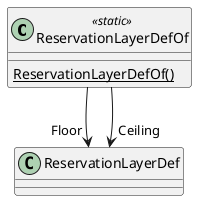 @startuml
class ReservationLayerDefOf <<static>> {
    {static} ReservationLayerDefOf()
}
ReservationLayerDefOf --> "Floor" ReservationLayerDef
ReservationLayerDefOf --> "Ceiling" ReservationLayerDef
@enduml
